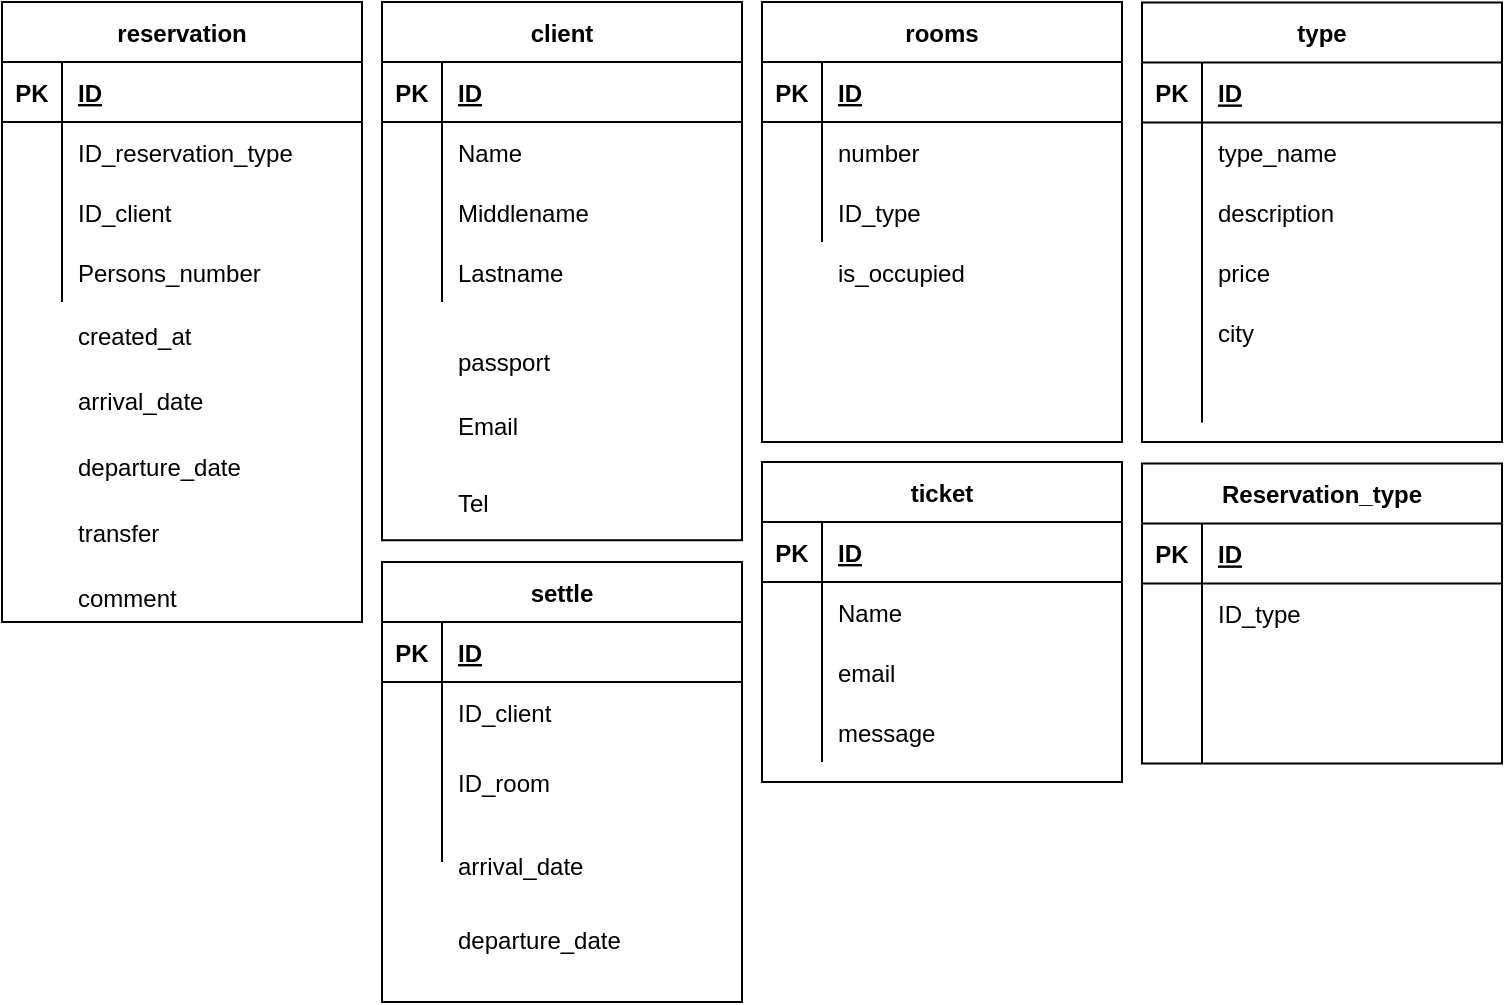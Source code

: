<mxfile version="14.7.2" type="device"><diagram id="gqGC-hBMyyUTlyouNrBd" name="Page-1"><mxGraphModel dx="451" dy="589" grid="1" gridSize="10" guides="1" tooltips="1" connect="1" arrows="1" fold="1" page="1" pageScale="1" pageWidth="827" pageHeight="1169" math="0" shadow="0"><root><mxCell id="0"/><mxCell id="1" parent="0"/><mxCell id="McASsFj7O3_JoecL2DSR-22" value="" style="group" parent="1" vertex="1" connectable="0"><mxGeometry x="1300" y="90" width="180" height="390" as="geometry"/></mxCell><mxCell id="McASsFj7O3_JoecL2DSR-5" value="rooms" style="shape=table;startSize=30;container=1;collapsible=1;childLayout=tableLayout;fixedRows=1;rowLines=0;fontStyle=1;align=center;resizeLast=1;" parent="McASsFj7O3_JoecL2DSR-22" vertex="1"><mxGeometry width="180" height="220" as="geometry"/></mxCell><mxCell id="McASsFj7O3_JoecL2DSR-6" value="" style="shape=partialRectangle;collapsible=0;dropTarget=0;pointerEvents=0;fillColor=none;top=0;left=0;bottom=1;right=0;points=[[0,0.5],[1,0.5]];portConstraint=eastwest;" parent="McASsFj7O3_JoecL2DSR-5" vertex="1"><mxGeometry y="30" width="180" height="30" as="geometry"/></mxCell><mxCell id="McASsFj7O3_JoecL2DSR-7" value="PK" style="shape=partialRectangle;connectable=0;fillColor=none;top=0;left=0;bottom=0;right=0;fontStyle=1;overflow=hidden;" parent="McASsFj7O3_JoecL2DSR-6" vertex="1"><mxGeometry width="30" height="30" as="geometry"/></mxCell><mxCell id="McASsFj7O3_JoecL2DSR-8" value="ID" style="shape=partialRectangle;connectable=0;fillColor=none;top=0;left=0;bottom=0;right=0;align=left;spacingLeft=6;fontStyle=5;overflow=hidden;" parent="McASsFj7O3_JoecL2DSR-6" vertex="1"><mxGeometry x="30" width="150" height="30" as="geometry"/></mxCell><mxCell id="McASsFj7O3_JoecL2DSR-12" value="" style="shape=partialRectangle;collapsible=0;dropTarget=0;pointerEvents=0;fillColor=none;top=0;left=0;bottom=0;right=0;points=[[0,0.5],[1,0.5]];portConstraint=eastwest;" parent="McASsFj7O3_JoecL2DSR-5" vertex="1"><mxGeometry y="60" width="180" height="30" as="geometry"/></mxCell><mxCell id="McASsFj7O3_JoecL2DSR-13" value="" style="shape=partialRectangle;connectable=0;fillColor=none;top=0;left=0;bottom=0;right=0;editable=1;overflow=hidden;" parent="McASsFj7O3_JoecL2DSR-12" vertex="1"><mxGeometry width="30" height="30" as="geometry"/></mxCell><mxCell id="McASsFj7O3_JoecL2DSR-14" value="number" style="shape=partialRectangle;connectable=0;fillColor=none;top=0;left=0;bottom=0;right=0;align=left;spacingLeft=6;overflow=hidden;" parent="McASsFj7O3_JoecL2DSR-12" vertex="1"><mxGeometry x="30" width="150" height="30" as="geometry"/></mxCell><mxCell id="McASsFj7O3_JoecL2DSR-15" value="" style="shape=partialRectangle;collapsible=0;dropTarget=0;pointerEvents=0;fillColor=none;top=0;left=0;bottom=0;right=0;points=[[0,0.5],[1,0.5]];portConstraint=eastwest;" parent="McASsFj7O3_JoecL2DSR-5" vertex="1"><mxGeometry y="90" width="180" height="30" as="geometry"/></mxCell><mxCell id="McASsFj7O3_JoecL2DSR-16" value="" style="shape=partialRectangle;connectable=0;fillColor=none;top=0;left=0;bottom=0;right=0;editable=1;overflow=hidden;" parent="McASsFj7O3_JoecL2DSR-15" vertex="1"><mxGeometry width="30" height="30" as="geometry"/></mxCell><mxCell id="McASsFj7O3_JoecL2DSR-17" value="ID_type" style="shape=partialRectangle;connectable=0;fillColor=none;top=0;left=0;bottom=0;right=0;align=left;spacingLeft=6;overflow=hidden;" parent="McASsFj7O3_JoecL2DSR-15" vertex="1"><mxGeometry x="30" width="150" height="30" as="geometry"/></mxCell><mxCell id="McASsFj7O3_JoecL2DSR-137" value="ticket" style="shape=table;startSize=30;container=1;collapsible=1;childLayout=tableLayout;fixedRows=1;rowLines=0;fontStyle=1;align=center;resizeLast=1;" parent="McASsFj7O3_JoecL2DSR-22" vertex="1"><mxGeometry y="230" width="180" height="160" as="geometry"/></mxCell><mxCell id="McASsFj7O3_JoecL2DSR-138" value="" style="shape=partialRectangle;collapsible=0;dropTarget=0;pointerEvents=0;fillColor=none;top=0;left=0;bottom=1;right=0;points=[[0,0.5],[1,0.5]];portConstraint=eastwest;" parent="McASsFj7O3_JoecL2DSR-137" vertex="1"><mxGeometry y="30" width="180" height="30" as="geometry"/></mxCell><mxCell id="McASsFj7O3_JoecL2DSR-139" value="PK" style="shape=partialRectangle;connectable=0;fillColor=none;top=0;left=0;bottom=0;right=0;fontStyle=1;overflow=hidden;" parent="McASsFj7O3_JoecL2DSR-138" vertex="1"><mxGeometry width="30" height="30" as="geometry"/></mxCell><mxCell id="McASsFj7O3_JoecL2DSR-140" value="ID" style="shape=partialRectangle;connectable=0;fillColor=none;top=0;left=0;bottom=0;right=0;align=left;spacingLeft=6;fontStyle=5;overflow=hidden;" parent="McASsFj7O3_JoecL2DSR-138" vertex="1"><mxGeometry x="30" width="150" height="30" as="geometry"/></mxCell><mxCell id="McASsFj7O3_JoecL2DSR-141" value="" style="shape=partialRectangle;collapsible=0;dropTarget=0;pointerEvents=0;fillColor=none;top=0;left=0;bottom=0;right=0;points=[[0,0.5],[1,0.5]];portConstraint=eastwest;" parent="McASsFj7O3_JoecL2DSR-137" vertex="1"><mxGeometry y="60" width="180" height="30" as="geometry"/></mxCell><mxCell id="McASsFj7O3_JoecL2DSR-142" value="" style="shape=partialRectangle;connectable=0;fillColor=none;top=0;left=0;bottom=0;right=0;editable=1;overflow=hidden;" parent="McASsFj7O3_JoecL2DSR-141" vertex="1"><mxGeometry width="30" height="30" as="geometry"/></mxCell><mxCell id="McASsFj7O3_JoecL2DSR-143" value="Name" style="shape=partialRectangle;connectable=0;fillColor=none;top=0;left=0;bottom=0;right=0;align=left;spacingLeft=6;overflow=hidden;" parent="McASsFj7O3_JoecL2DSR-141" vertex="1"><mxGeometry x="30" width="150" height="30" as="geometry"/></mxCell><mxCell id="McASsFj7O3_JoecL2DSR-144" value="" style="shape=partialRectangle;collapsible=0;dropTarget=0;pointerEvents=0;fillColor=none;top=0;left=0;bottom=0;right=0;points=[[0,0.5],[1,0.5]];portConstraint=eastwest;" parent="McASsFj7O3_JoecL2DSR-137" vertex="1"><mxGeometry y="90" width="180" height="30" as="geometry"/></mxCell><mxCell id="McASsFj7O3_JoecL2DSR-145" value="" style="shape=partialRectangle;connectable=0;fillColor=none;top=0;left=0;bottom=0;right=0;editable=1;overflow=hidden;" parent="McASsFj7O3_JoecL2DSR-144" vertex="1"><mxGeometry width="30" height="30" as="geometry"/></mxCell><mxCell id="McASsFj7O3_JoecL2DSR-146" value="email" style="shape=partialRectangle;connectable=0;fillColor=none;top=0;left=0;bottom=0;right=0;align=left;spacingLeft=6;overflow=hidden;" parent="McASsFj7O3_JoecL2DSR-144" vertex="1"><mxGeometry x="30" width="150" height="30" as="geometry"/></mxCell><mxCell id="McASsFj7O3_JoecL2DSR-147" value="" style="shape=partialRectangle;collapsible=0;dropTarget=0;pointerEvents=0;fillColor=none;top=0;left=0;bottom=0;right=0;points=[[0,0.5],[1,0.5]];portConstraint=eastwest;" parent="McASsFj7O3_JoecL2DSR-137" vertex="1"><mxGeometry y="120" width="180" height="30" as="geometry"/></mxCell><mxCell id="McASsFj7O3_JoecL2DSR-148" value="" style="shape=partialRectangle;connectable=0;fillColor=none;top=0;left=0;bottom=0;right=0;editable=1;overflow=hidden;" parent="McASsFj7O3_JoecL2DSR-147" vertex="1"><mxGeometry width="30" height="30" as="geometry"/></mxCell><mxCell id="McASsFj7O3_JoecL2DSR-149" value="message" style="shape=partialRectangle;connectable=0;fillColor=none;top=0;left=0;bottom=0;right=0;align=left;spacingLeft=6;overflow=hidden;" parent="McASsFj7O3_JoecL2DSR-147" vertex="1"><mxGeometry x="30" width="150" height="30" as="geometry"/></mxCell><mxCell id="IBbgWAhV2rz34gnhfQ93-1" value="is_occupied" style="shape=partialRectangle;connectable=0;fillColor=none;top=0;left=0;bottom=0;right=0;align=left;spacingLeft=6;overflow=hidden;" vertex="1" parent="McASsFj7O3_JoecL2DSR-22"><mxGeometry x="30" y="120" width="150" height="30" as="geometry"/></mxCell><mxCell id="McASsFj7O3_JoecL2DSR-41" value="" style="group" parent="1" vertex="1" connectable="0"><mxGeometry x="920" y="90" width="180" height="314.117" as="geometry"/></mxCell><mxCell id="McASsFj7O3_JoecL2DSR-42" value="reservation" style="shape=table;startSize=30;container=1;collapsible=1;childLayout=tableLayout;fixedRows=1;rowLines=0;fontStyle=1;align=center;resizeLast=1;" parent="McASsFj7O3_JoecL2DSR-41" vertex="1"><mxGeometry width="180" height="310" as="geometry"/></mxCell><mxCell id="McASsFj7O3_JoecL2DSR-43" value="" style="shape=partialRectangle;collapsible=0;dropTarget=0;pointerEvents=0;fillColor=none;top=0;left=0;bottom=1;right=0;points=[[0,0.5],[1,0.5]];portConstraint=eastwest;" parent="McASsFj7O3_JoecL2DSR-42" vertex="1"><mxGeometry y="30" width="180" height="30" as="geometry"/></mxCell><mxCell id="McASsFj7O3_JoecL2DSR-44" value="PK" style="shape=partialRectangle;connectable=0;fillColor=none;top=0;left=0;bottom=0;right=0;fontStyle=1;overflow=hidden;" parent="McASsFj7O3_JoecL2DSR-43" vertex="1"><mxGeometry width="30" height="30" as="geometry"/></mxCell><mxCell id="McASsFj7O3_JoecL2DSR-45" value="ID" style="shape=partialRectangle;connectable=0;fillColor=none;top=0;left=0;bottom=0;right=0;align=left;spacingLeft=6;fontStyle=5;overflow=hidden;" parent="McASsFj7O3_JoecL2DSR-43" vertex="1"><mxGeometry x="30" width="150" height="30" as="geometry"/></mxCell><mxCell id="McASsFj7O3_JoecL2DSR-46" value="" style="shape=partialRectangle;collapsible=0;dropTarget=0;pointerEvents=0;fillColor=none;top=0;left=0;bottom=0;right=0;points=[[0,0.5],[1,0.5]];portConstraint=eastwest;" parent="McASsFj7O3_JoecL2DSR-42" vertex="1"><mxGeometry y="60" width="180" height="30" as="geometry"/></mxCell><mxCell id="McASsFj7O3_JoecL2DSR-47" value="" style="shape=partialRectangle;connectable=0;fillColor=none;top=0;left=0;bottom=0;right=0;editable=1;overflow=hidden;" parent="McASsFj7O3_JoecL2DSR-46" vertex="1"><mxGeometry width="30" height="30" as="geometry"/></mxCell><mxCell id="McASsFj7O3_JoecL2DSR-48" value="ID_reservation_type" style="shape=partialRectangle;connectable=0;fillColor=none;top=0;left=0;bottom=0;right=0;align=left;spacingLeft=6;overflow=hidden;" parent="McASsFj7O3_JoecL2DSR-46" vertex="1"><mxGeometry x="30" width="150" height="30" as="geometry"/></mxCell><mxCell id="McASsFj7O3_JoecL2DSR-49" value="" style="shape=partialRectangle;collapsible=0;dropTarget=0;pointerEvents=0;fillColor=none;top=0;left=0;bottom=0;right=0;points=[[0,0.5],[1,0.5]];portConstraint=eastwest;" parent="McASsFj7O3_JoecL2DSR-42" vertex="1"><mxGeometry y="90" width="180" height="30" as="geometry"/></mxCell><mxCell id="McASsFj7O3_JoecL2DSR-50" value="" style="shape=partialRectangle;connectable=0;fillColor=none;top=0;left=0;bottom=0;right=0;editable=1;overflow=hidden;" parent="McASsFj7O3_JoecL2DSR-49" vertex="1"><mxGeometry width="30" height="30" as="geometry"/></mxCell><mxCell id="McASsFj7O3_JoecL2DSR-51" value="ID_client" style="shape=partialRectangle;connectable=0;fillColor=none;top=0;left=0;bottom=0;right=0;align=left;spacingLeft=6;overflow=hidden;" parent="McASsFj7O3_JoecL2DSR-49" vertex="1"><mxGeometry x="30" width="150" height="30" as="geometry"/></mxCell><mxCell id="McASsFj7O3_JoecL2DSR-52" value="" style="shape=partialRectangle;collapsible=0;dropTarget=0;pointerEvents=0;fillColor=none;top=0;left=0;bottom=0;right=0;points=[[0,0.5],[1,0.5]];portConstraint=eastwest;" parent="McASsFj7O3_JoecL2DSR-42" vertex="1"><mxGeometry y="120" width="180" height="30" as="geometry"/></mxCell><mxCell id="McASsFj7O3_JoecL2DSR-53" value="" style="shape=partialRectangle;connectable=0;fillColor=none;top=0;left=0;bottom=0;right=0;editable=1;overflow=hidden;" parent="McASsFj7O3_JoecL2DSR-52" vertex="1"><mxGeometry width="30" height="30" as="geometry"/></mxCell><mxCell id="McASsFj7O3_JoecL2DSR-54" value="Persons_number" style="shape=partialRectangle;connectable=0;fillColor=none;top=0;left=0;bottom=0;right=0;align=left;spacingLeft=6;overflow=hidden;" parent="McASsFj7O3_JoecL2DSR-52" vertex="1"><mxGeometry x="30" width="150" height="30" as="geometry"/></mxCell><mxCell id="McASsFj7O3_JoecL2DSR-55" value="" style="shape=partialRectangle;connectable=0;fillColor=none;top=0;left=0;bottom=0;right=0;align=left;spacingLeft=6;overflow=hidden;" parent="McASsFj7O3_JoecL2DSR-41" vertex="1"><mxGeometry x="30" y="150.003" width="150" height="32.824" as="geometry"/></mxCell><mxCell id="McASsFj7O3_JoecL2DSR-56" value="created_at" style="shape=partialRectangle;connectable=0;fillColor=none;top=0;left=0;bottom=0;right=0;align=left;spacingLeft=6;overflow=hidden;" parent="McASsFj7O3_JoecL2DSR-41" vertex="1"><mxGeometry x="30" y="150.006" width="150" height="32.824" as="geometry"/></mxCell><mxCell id="McASsFj7O3_JoecL2DSR-58" value="arrival_date" style="shape=partialRectangle;connectable=0;fillColor=none;top=0;left=0;bottom=0;right=0;align=left;spacingLeft=6;overflow=hidden;" parent="McASsFj7O3_JoecL2DSR-41" vertex="1"><mxGeometry x="30" y="182.83" width="150" height="32.824" as="geometry"/></mxCell><mxCell id="McASsFj7O3_JoecL2DSR-59" value="departure_date" style="shape=partialRectangle;connectable=0;fillColor=none;top=0;left=0;bottom=0;right=0;align=left;spacingLeft=6;overflow=hidden;" parent="McASsFj7O3_JoecL2DSR-41" vertex="1"><mxGeometry x="30" y="215.654" width="150" height="32.824" as="geometry"/></mxCell><mxCell id="McASsFj7O3_JoecL2DSR-60" value="transfer" style="shape=partialRectangle;connectable=0;fillColor=none;top=0;left=0;bottom=0;right=0;align=left;spacingLeft=6;overflow=hidden;" parent="McASsFj7O3_JoecL2DSR-41" vertex="1"><mxGeometry x="30" y="248.474" width="150" height="32.824" as="geometry"/></mxCell><mxCell id="McASsFj7O3_JoecL2DSR-74" value="comment" style="shape=partialRectangle;connectable=0;fillColor=none;top=0;left=0;bottom=0;right=0;align=left;spacingLeft=6;overflow=hidden;" parent="McASsFj7O3_JoecL2DSR-41" vertex="1"><mxGeometry x="30" y="281.294" width="150" height="32.824" as="geometry"/></mxCell><mxCell id="McASsFj7O3_JoecL2DSR-61" value="Reservation_type" style="shape=table;startSize=30;container=1;collapsible=1;childLayout=tableLayout;fixedRows=1;rowLines=0;fontStyle=1;align=center;resizeLast=1;" parent="1" vertex="1"><mxGeometry x="1490" y="320.73" width="180" height="150" as="geometry"/></mxCell><mxCell id="McASsFj7O3_JoecL2DSR-62" value="" style="shape=partialRectangle;collapsible=0;dropTarget=0;pointerEvents=0;fillColor=none;top=0;left=0;bottom=1;right=0;points=[[0,0.5],[1,0.5]];portConstraint=eastwest;" parent="McASsFj7O3_JoecL2DSR-61" vertex="1"><mxGeometry y="30" width="180" height="30" as="geometry"/></mxCell><mxCell id="McASsFj7O3_JoecL2DSR-63" value="PK" style="shape=partialRectangle;connectable=0;fillColor=none;top=0;left=0;bottom=0;right=0;fontStyle=1;overflow=hidden;" parent="McASsFj7O3_JoecL2DSR-62" vertex="1"><mxGeometry width="30" height="30" as="geometry"/></mxCell><mxCell id="McASsFj7O3_JoecL2DSR-64" value="ID" style="shape=partialRectangle;connectable=0;fillColor=none;top=0;left=0;bottom=0;right=0;align=left;spacingLeft=6;fontStyle=5;overflow=hidden;" parent="McASsFj7O3_JoecL2DSR-62" vertex="1"><mxGeometry x="30" width="150" height="30" as="geometry"/></mxCell><mxCell id="McASsFj7O3_JoecL2DSR-65" value="" style="shape=partialRectangle;collapsible=0;dropTarget=0;pointerEvents=0;fillColor=none;top=0;left=0;bottom=0;right=0;points=[[0,0.5],[1,0.5]];portConstraint=eastwest;" parent="McASsFj7O3_JoecL2DSR-61" vertex="1"><mxGeometry y="60" width="180" height="30" as="geometry"/></mxCell><mxCell id="McASsFj7O3_JoecL2DSR-66" value="" style="shape=partialRectangle;connectable=0;fillColor=none;top=0;left=0;bottom=0;right=0;editable=1;overflow=hidden;" parent="McASsFj7O3_JoecL2DSR-65" vertex="1"><mxGeometry width="30" height="30" as="geometry"/></mxCell><mxCell id="McASsFj7O3_JoecL2DSR-67" value="ID_type" style="shape=partialRectangle;connectable=0;fillColor=none;top=0;left=0;bottom=0;right=0;align=left;spacingLeft=6;overflow=hidden;" parent="McASsFj7O3_JoecL2DSR-65" vertex="1"><mxGeometry x="30" width="150" height="30" as="geometry"/></mxCell><mxCell id="McASsFj7O3_JoecL2DSR-71" value="" style="shape=partialRectangle;collapsible=0;dropTarget=0;pointerEvents=0;fillColor=none;top=0;left=0;bottom=0;right=0;points=[[0,0.5],[1,0.5]];portConstraint=eastwest;" parent="McASsFj7O3_JoecL2DSR-61" vertex="1"><mxGeometry y="90" width="180" height="30" as="geometry"/></mxCell><mxCell id="McASsFj7O3_JoecL2DSR-72" value="" style="shape=partialRectangle;connectable=0;fillColor=none;top=0;left=0;bottom=0;right=0;editable=1;overflow=hidden;" parent="McASsFj7O3_JoecL2DSR-71" vertex="1"><mxGeometry width="30" height="30" as="geometry"/></mxCell><mxCell id="McASsFj7O3_JoecL2DSR-73" value="" style="shape=partialRectangle;connectable=0;fillColor=none;top=0;left=0;bottom=0;right=0;align=left;spacingLeft=6;overflow=hidden;" parent="McASsFj7O3_JoecL2DSR-71" vertex="1"><mxGeometry x="30" width="150" height="30" as="geometry"/></mxCell><mxCell id="McASsFj7O3_JoecL2DSR-68" value="" style="shape=partialRectangle;collapsible=0;dropTarget=0;pointerEvents=0;fillColor=none;top=0;left=0;bottom=0;right=0;points=[[0,0.5],[1,0.5]];portConstraint=eastwest;" parent="McASsFj7O3_JoecL2DSR-61" vertex="1"><mxGeometry y="120" width="180" height="30" as="geometry"/></mxCell><mxCell id="McASsFj7O3_JoecL2DSR-69" value="" style="shape=partialRectangle;connectable=0;fillColor=none;top=0;left=0;bottom=0;right=0;editable=1;overflow=hidden;" parent="McASsFj7O3_JoecL2DSR-68" vertex="1"><mxGeometry width="30" height="30" as="geometry"/></mxCell><mxCell id="McASsFj7O3_JoecL2DSR-70" value="" style="shape=partialRectangle;connectable=0;fillColor=none;top=0;left=0;bottom=0;right=0;align=left;spacingLeft=6;overflow=hidden;" parent="McASsFj7O3_JoecL2DSR-68" vertex="1"><mxGeometry x="30" width="150" height="30" as="geometry"/></mxCell><mxCell id="McASsFj7O3_JoecL2DSR-24" value="client" style="shape=table;startSize=30;container=1;collapsible=1;childLayout=tableLayout;fixedRows=1;rowLines=0;fontStyle=1;align=center;resizeLast=1;" parent="1" vertex="1"><mxGeometry x="1110" y="90" width="180" height="269.182" as="geometry"/></mxCell><mxCell id="McASsFj7O3_JoecL2DSR-25" value="" style="shape=partialRectangle;collapsible=0;dropTarget=0;pointerEvents=0;fillColor=none;top=0;left=0;bottom=1;right=0;points=[[0,0.5],[1,0.5]];portConstraint=eastwest;" parent="McASsFj7O3_JoecL2DSR-24" vertex="1"><mxGeometry y="30" width="180" height="30" as="geometry"/></mxCell><mxCell id="McASsFj7O3_JoecL2DSR-26" value="PK" style="shape=partialRectangle;connectable=0;fillColor=none;top=0;left=0;bottom=0;right=0;fontStyle=1;overflow=hidden;" parent="McASsFj7O3_JoecL2DSR-25" vertex="1"><mxGeometry width="30" height="30" as="geometry"/></mxCell><mxCell id="McASsFj7O3_JoecL2DSR-27" value="ID" style="shape=partialRectangle;connectable=0;fillColor=none;top=0;left=0;bottom=0;right=0;align=left;spacingLeft=6;fontStyle=5;overflow=hidden;" parent="McASsFj7O3_JoecL2DSR-25" vertex="1"><mxGeometry x="30" width="150" height="30" as="geometry"/></mxCell><mxCell id="McASsFj7O3_JoecL2DSR-28" value="" style="shape=partialRectangle;collapsible=0;dropTarget=0;pointerEvents=0;fillColor=none;top=0;left=0;bottom=0;right=0;points=[[0,0.5],[1,0.5]];portConstraint=eastwest;" parent="McASsFj7O3_JoecL2DSR-24" vertex="1"><mxGeometry y="60" width="180" height="30" as="geometry"/></mxCell><mxCell id="McASsFj7O3_JoecL2DSR-29" value="" style="shape=partialRectangle;connectable=0;fillColor=none;top=0;left=0;bottom=0;right=0;editable=1;overflow=hidden;" parent="McASsFj7O3_JoecL2DSR-28" vertex="1"><mxGeometry width="30" height="30" as="geometry"/></mxCell><mxCell id="McASsFj7O3_JoecL2DSR-30" value="Name" style="shape=partialRectangle;connectable=0;fillColor=none;top=0;left=0;bottom=0;right=0;align=left;spacingLeft=6;overflow=hidden;" parent="McASsFj7O3_JoecL2DSR-28" vertex="1"><mxGeometry x="30" width="150" height="30" as="geometry"/></mxCell><mxCell id="McASsFj7O3_JoecL2DSR-31" value="" style="shape=partialRectangle;collapsible=0;dropTarget=0;pointerEvents=0;fillColor=none;top=0;left=0;bottom=0;right=0;points=[[0,0.5],[1,0.5]];portConstraint=eastwest;" parent="McASsFj7O3_JoecL2DSR-24" vertex="1"><mxGeometry y="90" width="180" height="30" as="geometry"/></mxCell><mxCell id="McASsFj7O3_JoecL2DSR-32" value="" style="shape=partialRectangle;connectable=0;fillColor=none;top=0;left=0;bottom=0;right=0;editable=1;overflow=hidden;" parent="McASsFj7O3_JoecL2DSR-31" vertex="1"><mxGeometry width="30" height="30" as="geometry"/></mxCell><mxCell id="McASsFj7O3_JoecL2DSR-33" value="Middlename" style="shape=partialRectangle;connectable=0;fillColor=none;top=0;left=0;bottom=0;right=0;align=left;spacingLeft=6;overflow=hidden;" parent="McASsFj7O3_JoecL2DSR-31" vertex="1"><mxGeometry x="30" width="150" height="30" as="geometry"/></mxCell><mxCell id="McASsFj7O3_JoecL2DSR-34" value="" style="shape=partialRectangle;collapsible=0;dropTarget=0;pointerEvents=0;fillColor=none;top=0;left=0;bottom=0;right=0;points=[[0,0.5],[1,0.5]];portConstraint=eastwest;" parent="McASsFj7O3_JoecL2DSR-24" vertex="1"><mxGeometry y="120" width="180" height="30" as="geometry"/></mxCell><mxCell id="McASsFj7O3_JoecL2DSR-35" value="" style="shape=partialRectangle;connectable=0;fillColor=none;top=0;left=0;bottom=0;right=0;editable=1;overflow=hidden;" parent="McASsFj7O3_JoecL2DSR-34" vertex="1"><mxGeometry width="30" height="30" as="geometry"/></mxCell><mxCell id="McASsFj7O3_JoecL2DSR-36" value="Lastname" style="shape=partialRectangle;connectable=0;fillColor=none;top=0;left=0;bottom=0;right=0;align=left;spacingLeft=6;overflow=hidden;" parent="McASsFj7O3_JoecL2DSR-34" vertex="1"><mxGeometry x="30" width="150" height="30" as="geometry"/></mxCell><mxCell id="McASsFj7O3_JoecL2DSR-37" value="Email" style="shape=partialRectangle;connectable=0;fillColor=none;top=0;left=0;bottom=0;right=0;align=left;spacingLeft=6;overflow=hidden;" parent="1" vertex="1"><mxGeometry x="1140" y="282.273" width="150" height="38.455" as="geometry"/></mxCell><mxCell id="McASsFj7O3_JoecL2DSR-38" value="Tel" style="shape=partialRectangle;connectable=0;fillColor=none;top=0;left=0;bottom=0;right=0;align=left;spacingLeft=6;overflow=hidden;" parent="1" vertex="1"><mxGeometry x="1140" y="320.727" width="150" height="38.455" as="geometry"/></mxCell><mxCell id="McASsFj7O3_JoecL2DSR-88" value="passport" style="shape=partialRectangle;connectable=0;fillColor=none;top=0;left=0;bottom=0;right=0;align=left;spacingLeft=6;overflow=hidden;" parent="1" vertex="1"><mxGeometry x="1140" y="250.227" width="150" height="38.455" as="geometry"/></mxCell><mxCell id="McASsFj7O3_JoecL2DSR-135" value="" style="group" parent="1" vertex="1" connectable="0"><mxGeometry x="1110" y="370" width="180" height="220" as="geometry"/></mxCell><mxCell id="McASsFj7O3_JoecL2DSR-89" value="settle" style="shape=table;startSize=30;container=1;collapsible=1;childLayout=tableLayout;fixedRows=1;rowLines=0;fontStyle=1;align=center;resizeLast=1;" parent="McASsFj7O3_JoecL2DSR-135" vertex="1"><mxGeometry width="180" height="220.0" as="geometry"/></mxCell><mxCell id="McASsFj7O3_JoecL2DSR-90" value="" style="shape=partialRectangle;collapsible=0;dropTarget=0;pointerEvents=0;fillColor=none;top=0;left=0;bottom=1;right=0;points=[[0,0.5],[1,0.5]];portConstraint=eastwest;" parent="McASsFj7O3_JoecL2DSR-89" vertex="1"><mxGeometry y="30" width="180" height="30" as="geometry"/></mxCell><mxCell id="McASsFj7O3_JoecL2DSR-91" value="PK" style="shape=partialRectangle;connectable=0;fillColor=none;top=0;left=0;bottom=0;right=0;fontStyle=1;overflow=hidden;" parent="McASsFj7O3_JoecL2DSR-90" vertex="1"><mxGeometry width="30" height="30" as="geometry"/></mxCell><mxCell id="McASsFj7O3_JoecL2DSR-92" value="ID" style="shape=partialRectangle;connectable=0;fillColor=none;top=0;left=0;bottom=0;right=0;align=left;spacingLeft=6;fontStyle=5;overflow=hidden;" parent="McASsFj7O3_JoecL2DSR-90" vertex="1"><mxGeometry x="30" width="150" height="30" as="geometry"/></mxCell><mxCell id="McASsFj7O3_JoecL2DSR-93" value="" style="shape=partialRectangle;collapsible=0;dropTarget=0;pointerEvents=0;fillColor=none;top=0;left=0;bottom=0;right=0;points=[[0,0.5],[1,0.5]];portConstraint=eastwest;" parent="McASsFj7O3_JoecL2DSR-89" vertex="1"><mxGeometry y="60" width="180" height="30" as="geometry"/></mxCell><mxCell id="McASsFj7O3_JoecL2DSR-94" value="" style="shape=partialRectangle;connectable=0;fillColor=none;top=0;left=0;bottom=0;right=0;editable=1;overflow=hidden;" parent="McASsFj7O3_JoecL2DSR-93" vertex="1"><mxGeometry width="30" height="30" as="geometry"/></mxCell><mxCell id="McASsFj7O3_JoecL2DSR-95" value="ID_client" style="shape=partialRectangle;connectable=0;fillColor=none;top=0;left=0;bottom=0;right=0;align=left;spacingLeft=6;overflow=hidden;" parent="McASsFj7O3_JoecL2DSR-93" vertex="1"><mxGeometry x="30" width="150" height="30" as="geometry"/></mxCell><mxCell id="McASsFj7O3_JoecL2DSR-96" value="" style="shape=partialRectangle;collapsible=0;dropTarget=0;pointerEvents=0;fillColor=none;top=0;left=0;bottom=0;right=0;points=[[0,0.5],[1,0.5]];portConstraint=eastwest;" parent="McASsFj7O3_JoecL2DSR-89" vertex="1"><mxGeometry y="90" width="180" height="30" as="geometry"/></mxCell><mxCell id="McASsFj7O3_JoecL2DSR-97" value="" style="shape=partialRectangle;connectable=0;fillColor=none;top=0;left=0;bottom=0;right=0;editable=1;overflow=hidden;" parent="McASsFj7O3_JoecL2DSR-96" vertex="1"><mxGeometry width="30" height="30" as="geometry"/></mxCell><mxCell id="McASsFj7O3_JoecL2DSR-98" value="" style="shape=partialRectangle;connectable=0;fillColor=none;top=0;left=0;bottom=0;right=0;align=left;spacingLeft=6;overflow=hidden;" parent="McASsFj7O3_JoecL2DSR-96" vertex="1"><mxGeometry x="30" width="150" height="30" as="geometry"/></mxCell><mxCell id="McASsFj7O3_JoecL2DSR-99" value="" style="shape=partialRectangle;collapsible=0;dropTarget=0;pointerEvents=0;fillColor=none;top=0;left=0;bottom=0;right=0;points=[[0,0.5],[1,0.5]];portConstraint=eastwest;" parent="McASsFj7O3_JoecL2DSR-89" vertex="1"><mxGeometry y="120" width="180" height="30" as="geometry"/></mxCell><mxCell id="McASsFj7O3_JoecL2DSR-100" value="" style="shape=partialRectangle;connectable=0;fillColor=none;top=0;left=0;bottom=0;right=0;editable=1;overflow=hidden;" parent="McASsFj7O3_JoecL2DSR-99" vertex="1"><mxGeometry width="30" height="30" as="geometry"/></mxCell><mxCell id="McASsFj7O3_JoecL2DSR-101" value="" style="shape=partialRectangle;connectable=0;fillColor=none;top=0;left=0;bottom=0;right=0;align=left;spacingLeft=6;overflow=hidden;" parent="McASsFj7O3_JoecL2DSR-99" vertex="1"><mxGeometry x="30" width="150" height="30" as="geometry"/></mxCell><mxCell id="McASsFj7O3_JoecL2DSR-133" value="ID_room" style="shape=partialRectangle;connectable=0;fillColor=none;top=0;left=0;bottom=0;right=0;align=left;spacingLeft=6;overflow=hidden;" parent="McASsFj7O3_JoecL2DSR-135" vertex="1"><mxGeometry x="30" y="89.38" width="150" height="41.25" as="geometry"/></mxCell><mxCell id="McASsFj7O3_JoecL2DSR-134" value="arrival_date" style="shape=partialRectangle;connectable=0;fillColor=none;top=0;left=0;bottom=0;right=0;align=left;spacingLeft=6;overflow=hidden;" parent="McASsFj7O3_JoecL2DSR-135" vertex="1"><mxGeometry x="30" y="130.63" width="150" height="41.25" as="geometry"/></mxCell><mxCell id="McASsFj7O3_JoecL2DSR-136" value="departure_date" style="shape=partialRectangle;connectable=0;fillColor=none;top=0;left=0;bottom=0;right=0;align=left;spacingLeft=6;overflow=hidden;" parent="McASsFj7O3_JoecL2DSR-135" vertex="1"><mxGeometry x="30" y="171.884" width="150" height="32.824" as="geometry"/></mxCell><mxCell id="McASsFj7O3_JoecL2DSR-150" value="type" style="shape=table;startSize=30;container=1;collapsible=1;childLayout=tableLayout;fixedRows=1;rowLines=0;fontStyle=1;align=center;resizeLast=1;" parent="1" vertex="1"><mxGeometry x="1490" y="90.23" width="180" height="219.77" as="geometry"/></mxCell><mxCell id="McASsFj7O3_JoecL2DSR-151" value="" style="shape=partialRectangle;collapsible=0;dropTarget=0;pointerEvents=0;fillColor=none;top=0;left=0;bottom=1;right=0;points=[[0,0.5],[1,0.5]];portConstraint=eastwest;" parent="McASsFj7O3_JoecL2DSR-150" vertex="1"><mxGeometry y="30" width="180" height="30" as="geometry"/></mxCell><mxCell id="McASsFj7O3_JoecL2DSR-152" value="PK" style="shape=partialRectangle;connectable=0;fillColor=none;top=0;left=0;bottom=0;right=0;fontStyle=1;overflow=hidden;" parent="McASsFj7O3_JoecL2DSR-151" vertex="1"><mxGeometry width="30" height="30" as="geometry"/></mxCell><mxCell id="McASsFj7O3_JoecL2DSR-153" value="ID" style="shape=partialRectangle;connectable=0;fillColor=none;top=0;left=0;bottom=0;right=0;align=left;spacingLeft=6;fontStyle=5;overflow=hidden;" parent="McASsFj7O3_JoecL2DSR-151" vertex="1"><mxGeometry x="30" width="150" height="30" as="geometry"/></mxCell><mxCell id="McASsFj7O3_JoecL2DSR-154" value="" style="shape=partialRectangle;collapsible=0;dropTarget=0;pointerEvents=0;fillColor=none;top=0;left=0;bottom=0;right=0;points=[[0,0.5],[1,0.5]];portConstraint=eastwest;" parent="McASsFj7O3_JoecL2DSR-150" vertex="1"><mxGeometry y="60" width="180" height="30" as="geometry"/></mxCell><mxCell id="McASsFj7O3_JoecL2DSR-155" value="" style="shape=partialRectangle;connectable=0;fillColor=none;top=0;left=0;bottom=0;right=0;editable=1;overflow=hidden;" parent="McASsFj7O3_JoecL2DSR-154" vertex="1"><mxGeometry width="30" height="30" as="geometry"/></mxCell><mxCell id="McASsFj7O3_JoecL2DSR-156" value="type_name" style="shape=partialRectangle;connectable=0;fillColor=none;top=0;left=0;bottom=0;right=0;align=left;spacingLeft=6;overflow=hidden;" parent="McASsFj7O3_JoecL2DSR-154" vertex="1"><mxGeometry x="30" width="150" height="30" as="geometry"/></mxCell><mxCell id="McASsFj7O3_JoecL2DSR-157" value="" style="shape=partialRectangle;collapsible=0;dropTarget=0;pointerEvents=0;fillColor=none;top=0;left=0;bottom=0;right=0;points=[[0,0.5],[1,0.5]];portConstraint=eastwest;" parent="McASsFj7O3_JoecL2DSR-150" vertex="1"><mxGeometry y="90" width="180" height="30" as="geometry"/></mxCell><mxCell id="McASsFj7O3_JoecL2DSR-158" value="" style="shape=partialRectangle;connectable=0;fillColor=none;top=0;left=0;bottom=0;right=0;editable=1;overflow=hidden;" parent="McASsFj7O3_JoecL2DSR-157" vertex="1"><mxGeometry width="30" height="30" as="geometry"/></mxCell><mxCell id="McASsFj7O3_JoecL2DSR-159" value="" style="shape=partialRectangle;connectable=0;fillColor=none;top=0;left=0;bottom=0;right=0;align=left;spacingLeft=6;overflow=hidden;" parent="McASsFj7O3_JoecL2DSR-157" vertex="1"><mxGeometry x="30" width="150" height="30" as="geometry"/></mxCell><mxCell id="McASsFj7O3_JoecL2DSR-160" value="" style="shape=partialRectangle;collapsible=0;dropTarget=0;pointerEvents=0;fillColor=none;top=0;left=0;bottom=0;right=0;points=[[0,0.5],[1,0.5]];portConstraint=eastwest;" parent="McASsFj7O3_JoecL2DSR-150" vertex="1"><mxGeometry y="120" width="180" height="90" as="geometry"/></mxCell><mxCell id="McASsFj7O3_JoecL2DSR-161" value="" style="shape=partialRectangle;connectable=0;fillColor=none;top=0;left=0;bottom=0;right=0;editable=1;overflow=hidden;" parent="McASsFj7O3_JoecL2DSR-160" vertex="1"><mxGeometry width="30" height="90" as="geometry"/></mxCell><mxCell id="McASsFj7O3_JoecL2DSR-162" value="" style="shape=partialRectangle;connectable=0;fillColor=none;top=0;left=0;bottom=0;right=0;align=left;spacingLeft=6;overflow=hidden;" parent="McASsFj7O3_JoecL2DSR-160" vertex="1"><mxGeometry x="30" width="150" height="90" as="geometry"/></mxCell><mxCell id="McASsFj7O3_JoecL2DSR-18" value="description" style="shape=partialRectangle;connectable=0;fillColor=none;top=0;left=0;bottom=0;right=0;align=left;spacingLeft=6;overflow=hidden;" parent="1" vertex="1"><mxGeometry x="1520" y="180" width="150" height="30" as="geometry"/></mxCell><mxCell id="McASsFj7O3_JoecL2DSR-19" value="price" style="shape=partialRectangle;connectable=0;fillColor=none;top=0;left=0;bottom=0;right=0;align=left;spacingLeft=6;overflow=hidden;" parent="1" vertex="1"><mxGeometry x="1520" y="210" width="150" height="30" as="geometry"/></mxCell><mxCell id="McASsFj7O3_JoecL2DSR-132" value="city" style="shape=partialRectangle;connectable=0;fillColor=none;top=0;left=0;bottom=0;right=0;align=left;spacingLeft=6;overflow=hidden;" parent="1" vertex="1"><mxGeometry x="1520" y="240" width="150" height="30" as="geometry"/></mxCell></root></mxGraphModel></diagram></mxfile>